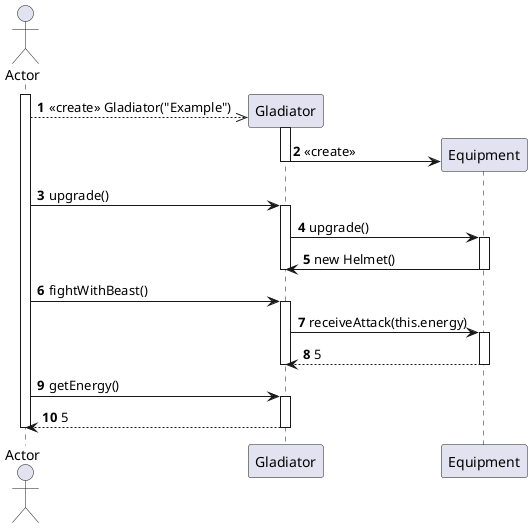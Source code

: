 @startuml
'https://plantuml.com/sequence-diagram

autonumber

actor Actor

activate Actor

create Gladiator
Actor -->> Gladiator: <<create>> Gladiator("Example")
activate Gladiator
    create Equipment
    Gladiator -> Equipment: <<create>>
deactivate Gladiator

Actor -> Gladiator: upgrade()
activate Gladiator
    Gladiator -> Equipment: upgrade()
    activate Equipment
        Equipment -> Gladiator: new Helmet()
    deactivate Equipment
deactivate Gladiator

Actor -> Gladiator: fightWithBeast()
activate Gladiator
    Gladiator -> Equipment: receiveAttack(this.energy)
    activate Equipment
        Equipment --> Gladiator: 5
    deactivate Equipment
deactivate Gladiator

Actor -> Gladiator: getEnergy()
activate Gladiator
    Gladiator --> Actor: 5
deactivate Gladiator

deactivate Actor
@enduml